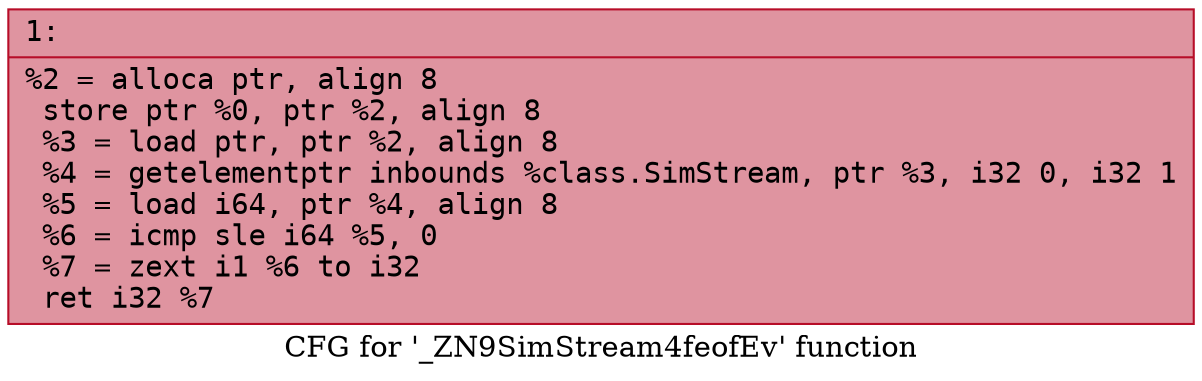 digraph "CFG for '_ZN9SimStream4feofEv' function" {
	label="CFG for '_ZN9SimStream4feofEv' function";

	Node0x600000939a40 [shape=record,color="#b70d28ff", style=filled, fillcolor="#b70d2870" fontname="Courier",label="{1:\l|  %2 = alloca ptr, align 8\l  store ptr %0, ptr %2, align 8\l  %3 = load ptr, ptr %2, align 8\l  %4 = getelementptr inbounds %class.SimStream, ptr %3, i32 0, i32 1\l  %5 = load i64, ptr %4, align 8\l  %6 = icmp sle i64 %5, 0\l  %7 = zext i1 %6 to i32\l  ret i32 %7\l}"];
}
